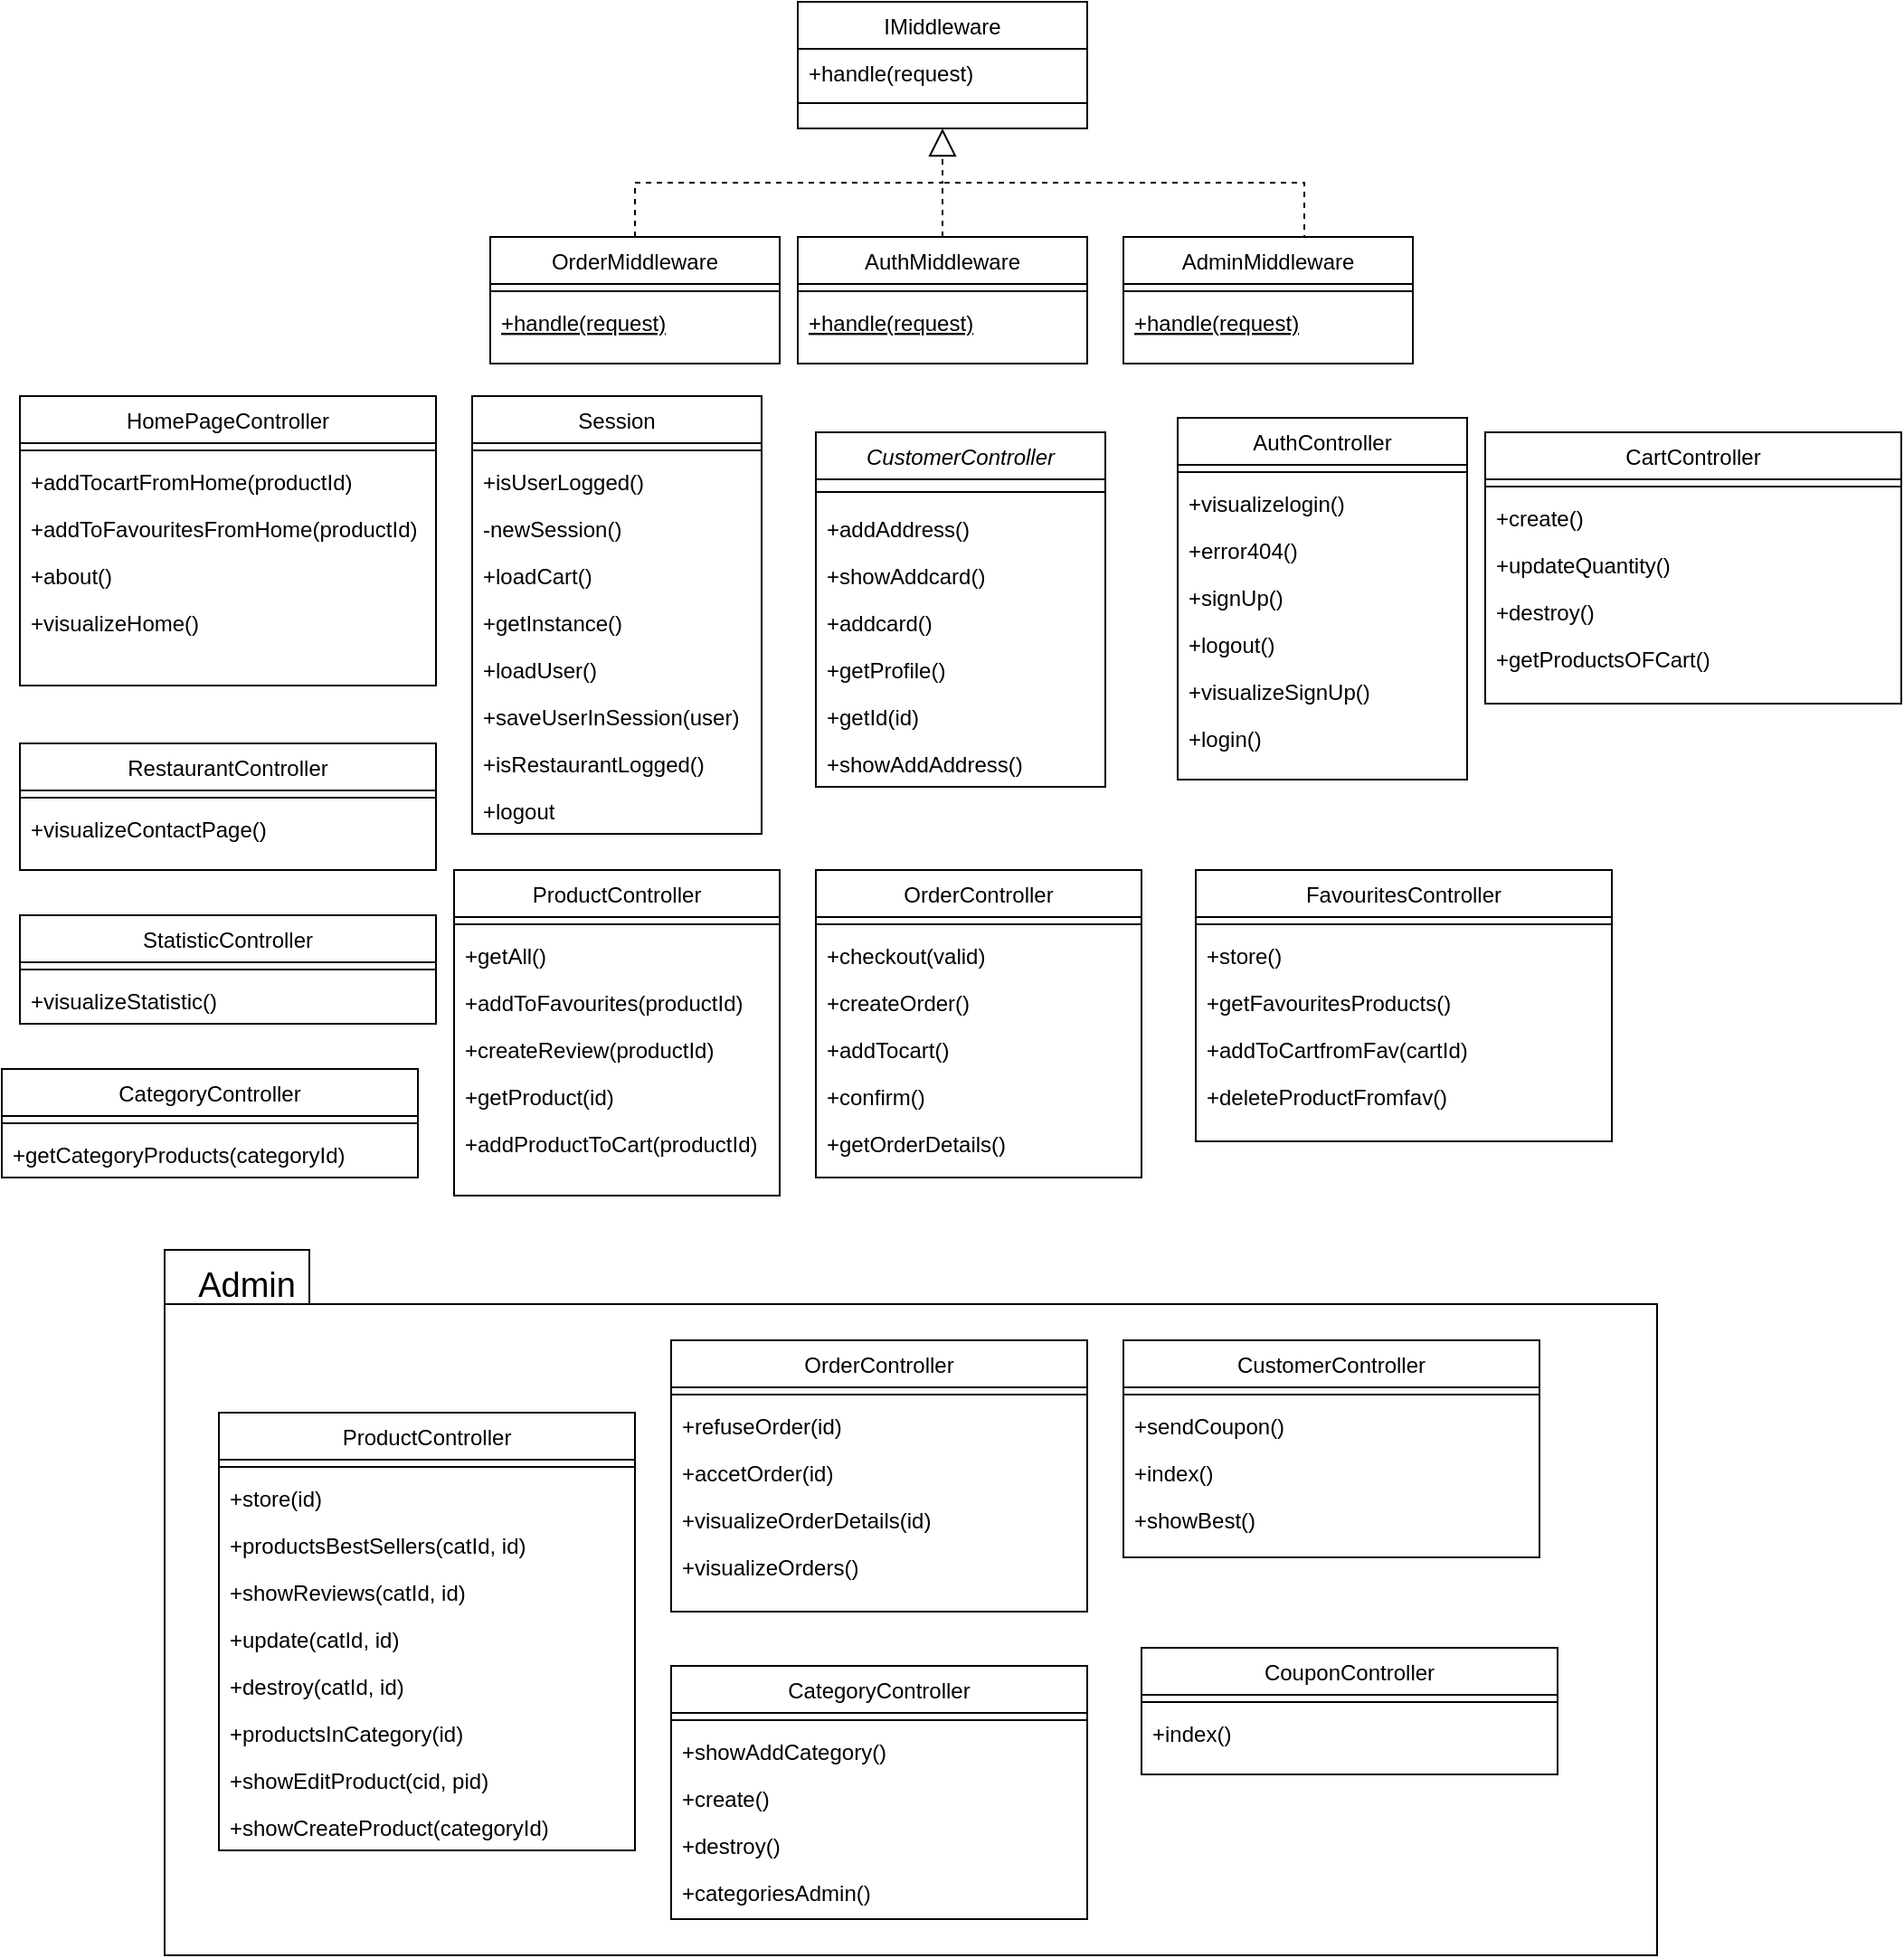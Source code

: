 <mxfile version="15.7.0" type="device"><diagram id="C5RBs43oDa-KdzZeNtuy" name="Page-1"><mxGraphModel dx="2249" dy="752" grid="1" gridSize="10" guides="1" tooltips="1" connect="1" arrows="1" fold="1" page="1" pageScale="1" pageWidth="827" pageHeight="1169" math="0" shadow="0"><root><mxCell id="WIyWlLk6GJQsqaUBKTNV-0"/><mxCell id="WIyWlLk6GJQsqaUBKTNV-1" parent="WIyWlLk6GJQsqaUBKTNV-0"/><mxCell id="A33YnVlYVIUv1OHxUCVL-120" value="" style="shape=folder;fontStyle=1;tabWidth=80;tabHeight=30;tabPosition=left;html=1;boundedLbl=1;" vertex="1" parent="WIyWlLk6GJQsqaUBKTNV-1"><mxGeometry x="-80" y="770" width="825" height="390" as="geometry"/></mxCell><mxCell id="zkfFHV4jXpPFQw0GAbJ--0" value="CustomerController" style="swimlane;fontStyle=2;align=center;verticalAlign=top;childLayout=stackLayout;horizontal=1;startSize=26;horizontalStack=0;resizeParent=1;resizeLast=0;collapsible=1;marginBottom=0;rounded=0;shadow=0;strokeWidth=1;" parent="WIyWlLk6GJQsqaUBKTNV-1" vertex="1"><mxGeometry x="280" y="318" width="160" height="196" as="geometry"><mxRectangle x="230" y="140" width="160" height="26" as="alternateBounds"/></mxGeometry></mxCell><mxCell id="zkfFHV4jXpPFQw0GAbJ--4" value="" style="line;html=1;strokeWidth=1;align=left;verticalAlign=middle;spacingTop=-1;spacingLeft=3;spacingRight=3;rotatable=0;labelPosition=right;points=[];portConstraint=eastwest;" parent="zkfFHV4jXpPFQw0GAbJ--0" vertex="1"><mxGeometry y="26" width="160" height="14" as="geometry"/></mxCell><mxCell id="A33YnVlYVIUv1OHxUCVL-13" value="+addAddress()" style="text;align=left;verticalAlign=top;spacingLeft=4;spacingRight=4;overflow=hidden;rotatable=0;points=[[0,0.5],[1,0.5]];portConstraint=eastwest;" vertex="1" parent="zkfFHV4jXpPFQw0GAbJ--0"><mxGeometry y="40" width="160" height="26" as="geometry"/></mxCell><mxCell id="A33YnVlYVIUv1OHxUCVL-14" value="+showAddcard()" style="text;align=left;verticalAlign=top;spacingLeft=4;spacingRight=4;overflow=hidden;rotatable=0;points=[[0,0.5],[1,0.5]];portConstraint=eastwest;" vertex="1" parent="zkfFHV4jXpPFQw0GAbJ--0"><mxGeometry y="66" width="160" height="26" as="geometry"/></mxCell><mxCell id="A33YnVlYVIUv1OHxUCVL-15" value="+addcard()" style="text;align=left;verticalAlign=top;spacingLeft=4;spacingRight=4;overflow=hidden;rotatable=0;points=[[0,0.5],[1,0.5]];portConstraint=eastwest;" vertex="1" parent="zkfFHV4jXpPFQw0GAbJ--0"><mxGeometry y="92" width="160" height="26" as="geometry"/></mxCell><mxCell id="A33YnVlYVIUv1OHxUCVL-16" value="+getProfile()" style="text;align=left;verticalAlign=top;spacingLeft=4;spacingRight=4;overflow=hidden;rotatable=0;points=[[0,0.5],[1,0.5]];portConstraint=eastwest;" vertex="1" parent="zkfFHV4jXpPFQw0GAbJ--0"><mxGeometry y="118" width="160" height="26" as="geometry"/></mxCell><mxCell id="A33YnVlYVIUv1OHxUCVL-18" value="+getId(id)" style="text;align=left;verticalAlign=top;spacingLeft=4;spacingRight=4;overflow=hidden;rotatable=0;points=[[0,0.5],[1,0.5]];portConstraint=eastwest;" vertex="1" parent="zkfFHV4jXpPFQw0GAbJ--0"><mxGeometry y="144" width="160" height="26" as="geometry"/></mxCell><mxCell id="zkfFHV4jXpPFQw0GAbJ--5" value="+showAddAddress()" style="text;align=left;verticalAlign=top;spacingLeft=4;spacingRight=4;overflow=hidden;rotatable=0;points=[[0,0.5],[1,0.5]];portConstraint=eastwest;" parent="zkfFHV4jXpPFQw0GAbJ--0" vertex="1"><mxGeometry y="170" width="160" height="26" as="geometry"/></mxCell><mxCell id="A33YnVlYVIUv1OHxUCVL-117" style="edgeStyle=orthogonalEdgeStyle;rounded=0;orthogonalLoop=1;jettySize=auto;html=1;exitX=0.5;exitY=0;exitDx=0;exitDy=0;entryX=0.5;entryY=1;entryDx=0;entryDy=0;endArrow=block;endFill=0;endSize=13;dashed=1;" edge="1" parent="WIyWlLk6GJQsqaUBKTNV-1" source="zkfFHV4jXpPFQw0GAbJ--6" target="zkfFHV4jXpPFQw0GAbJ--13"><mxGeometry relative="1" as="geometry"><Array as="points"><mxPoint x="180" y="180"/><mxPoint x="350" y="180"/></Array></mxGeometry></mxCell><mxCell id="zkfFHV4jXpPFQw0GAbJ--6" value="OrderMiddleware" style="swimlane;fontStyle=0;align=center;verticalAlign=top;childLayout=stackLayout;horizontal=1;startSize=26;horizontalStack=0;resizeParent=1;resizeLast=0;collapsible=1;marginBottom=0;rounded=0;shadow=0;strokeWidth=1;" parent="WIyWlLk6GJQsqaUBKTNV-1" vertex="1"><mxGeometry x="100" y="210" width="160" height="70" as="geometry"><mxRectangle x="130" y="380" width="160" height="26" as="alternateBounds"/></mxGeometry></mxCell><mxCell id="zkfFHV4jXpPFQw0GAbJ--9" value="" style="line;html=1;strokeWidth=1;align=left;verticalAlign=middle;spacingTop=-1;spacingLeft=3;spacingRight=3;rotatable=0;labelPosition=right;points=[];portConstraint=eastwest;" parent="zkfFHV4jXpPFQw0GAbJ--6" vertex="1"><mxGeometry y="26" width="160" height="8" as="geometry"/></mxCell><mxCell id="zkfFHV4jXpPFQw0GAbJ--10" value="+handle(request)" style="text;align=left;verticalAlign=top;spacingLeft=4;spacingRight=4;overflow=hidden;rotatable=0;points=[[0,0.5],[1,0.5]];portConstraint=eastwest;fontStyle=4" parent="zkfFHV4jXpPFQw0GAbJ--6" vertex="1"><mxGeometry y="34" width="160" height="26" as="geometry"/></mxCell><mxCell id="zkfFHV4jXpPFQw0GAbJ--13" value="IMiddleware" style="swimlane;fontStyle=0;align=center;verticalAlign=top;childLayout=stackLayout;horizontal=1;startSize=26;horizontalStack=0;resizeParent=1;resizeLast=0;collapsible=1;marginBottom=0;rounded=0;shadow=0;strokeWidth=1;" parent="WIyWlLk6GJQsqaUBKTNV-1" vertex="1"><mxGeometry x="270" y="80" width="160" height="70" as="geometry"><mxRectangle x="340" y="380" width="170" height="26" as="alternateBounds"/></mxGeometry></mxCell><mxCell id="zkfFHV4jXpPFQw0GAbJ--14" value="+handle(request)" style="text;align=left;verticalAlign=top;spacingLeft=4;spacingRight=4;overflow=hidden;rotatable=0;points=[[0,0.5],[1,0.5]];portConstraint=eastwest;" parent="zkfFHV4jXpPFQw0GAbJ--13" vertex="1"><mxGeometry y="26" width="160" height="26" as="geometry"/></mxCell><mxCell id="zkfFHV4jXpPFQw0GAbJ--15" value="" style="line;html=1;strokeWidth=1;align=left;verticalAlign=middle;spacingTop=-1;spacingLeft=3;spacingRight=3;rotatable=0;labelPosition=right;points=[];portConstraint=eastwest;" parent="zkfFHV4jXpPFQw0GAbJ--13" vertex="1"><mxGeometry y="52" width="160" height="8" as="geometry"/></mxCell><mxCell id="zkfFHV4jXpPFQw0GAbJ--17" value="Session" style="swimlane;fontStyle=0;align=center;verticalAlign=top;childLayout=stackLayout;horizontal=1;startSize=26;horizontalStack=0;resizeParent=1;resizeLast=0;collapsible=1;marginBottom=0;rounded=0;shadow=0;strokeWidth=1;" parent="WIyWlLk6GJQsqaUBKTNV-1" vertex="1"><mxGeometry x="90" y="298" width="160" height="242" as="geometry"><mxRectangle x="550" y="140" width="160" height="26" as="alternateBounds"/></mxGeometry></mxCell><mxCell id="zkfFHV4jXpPFQw0GAbJ--23" value="" style="line;html=1;strokeWidth=1;align=left;verticalAlign=middle;spacingTop=-1;spacingLeft=3;spacingRight=3;rotatable=0;labelPosition=right;points=[];portConstraint=eastwest;" parent="zkfFHV4jXpPFQw0GAbJ--17" vertex="1"><mxGeometry y="26" width="160" height="8" as="geometry"/></mxCell><mxCell id="zkfFHV4jXpPFQw0GAbJ--24" value="+isUserLogged()" style="text;align=left;verticalAlign=top;spacingLeft=4;spacingRight=4;overflow=hidden;rotatable=0;points=[[0,0.5],[1,0.5]];portConstraint=eastwest;" parent="zkfFHV4jXpPFQw0GAbJ--17" vertex="1"><mxGeometry y="34" width="160" height="26" as="geometry"/></mxCell><mxCell id="zkfFHV4jXpPFQw0GAbJ--25" value="-newSession()" style="text;align=left;verticalAlign=top;spacingLeft=4;spacingRight=4;overflow=hidden;rotatable=0;points=[[0,0.5],[1,0.5]];portConstraint=eastwest;" parent="zkfFHV4jXpPFQw0GAbJ--17" vertex="1"><mxGeometry y="60" width="160" height="26" as="geometry"/></mxCell><mxCell id="A33YnVlYVIUv1OHxUCVL-6" value="+loadCart()" style="text;align=left;verticalAlign=top;spacingLeft=4;spacingRight=4;overflow=hidden;rotatable=0;points=[[0,0.5],[1,0.5]];portConstraint=eastwest;" vertex="1" parent="zkfFHV4jXpPFQw0GAbJ--17"><mxGeometry y="86" width="160" height="26" as="geometry"/></mxCell><mxCell id="A33YnVlYVIUv1OHxUCVL-7" value="+getInstance()" style="text;align=left;verticalAlign=top;spacingLeft=4;spacingRight=4;overflow=hidden;rotatable=0;points=[[0,0.5],[1,0.5]];portConstraint=eastwest;" vertex="1" parent="zkfFHV4jXpPFQw0GAbJ--17"><mxGeometry y="112" width="160" height="26" as="geometry"/></mxCell><mxCell id="A33YnVlYVIUv1OHxUCVL-8" value="+loadUser()" style="text;align=left;verticalAlign=top;spacingLeft=4;spacingRight=4;overflow=hidden;rotatable=0;points=[[0,0.5],[1,0.5]];portConstraint=eastwest;" vertex="1" parent="zkfFHV4jXpPFQw0GAbJ--17"><mxGeometry y="138" width="160" height="26" as="geometry"/></mxCell><mxCell id="A33YnVlYVIUv1OHxUCVL-9" value="+saveUserInSession(user)" style="text;align=left;verticalAlign=top;spacingLeft=4;spacingRight=4;overflow=hidden;rotatable=0;points=[[0,0.5],[1,0.5]];portConstraint=eastwest;" vertex="1" parent="zkfFHV4jXpPFQw0GAbJ--17"><mxGeometry y="164" width="160" height="26" as="geometry"/></mxCell><mxCell id="A33YnVlYVIUv1OHxUCVL-10" value="+isRestaurantLogged()" style="text;align=left;verticalAlign=top;spacingLeft=4;spacingRight=4;overflow=hidden;rotatable=0;points=[[0,0.5],[1,0.5]];portConstraint=eastwest;" vertex="1" parent="zkfFHV4jXpPFQw0GAbJ--17"><mxGeometry y="190" width="160" height="26" as="geometry"/></mxCell><mxCell id="A33YnVlYVIUv1OHxUCVL-11" value="+logout" style="text;align=left;verticalAlign=top;spacingLeft=4;spacingRight=4;overflow=hidden;rotatable=0;points=[[0,0.5],[1,0.5]];portConstraint=eastwest;" vertex="1" parent="zkfFHV4jXpPFQw0GAbJ--17"><mxGeometry y="216" width="160" height="26" as="geometry"/></mxCell><mxCell id="A33YnVlYVIUv1OHxUCVL-118" style="edgeStyle=orthogonalEdgeStyle;rounded=0;orthogonalLoop=1;jettySize=auto;html=1;exitX=0.5;exitY=0;exitDx=0;exitDy=0;endArrow=none;endFill=0;dashed=1;" edge="1" parent="WIyWlLk6GJQsqaUBKTNV-1" source="A33YnVlYVIUv1OHxUCVL-0"><mxGeometry relative="1" as="geometry"><mxPoint x="350" y="180" as="targetPoint"/></mxGeometry></mxCell><mxCell id="A33YnVlYVIUv1OHxUCVL-0" value="AuthMiddleware" style="swimlane;fontStyle=0;align=center;verticalAlign=top;childLayout=stackLayout;horizontal=1;startSize=26;horizontalStack=0;resizeParent=1;resizeLast=0;collapsible=1;marginBottom=0;rounded=0;shadow=0;strokeWidth=1;" vertex="1" parent="WIyWlLk6GJQsqaUBKTNV-1"><mxGeometry x="270" y="210" width="160" height="70" as="geometry"><mxRectangle x="130" y="380" width="160" height="26" as="alternateBounds"/></mxGeometry></mxCell><mxCell id="A33YnVlYVIUv1OHxUCVL-1" value="" style="line;html=1;strokeWidth=1;align=left;verticalAlign=middle;spacingTop=-1;spacingLeft=3;spacingRight=3;rotatable=0;labelPosition=right;points=[];portConstraint=eastwest;" vertex="1" parent="A33YnVlYVIUv1OHxUCVL-0"><mxGeometry y="26" width="160" height="8" as="geometry"/></mxCell><mxCell id="A33YnVlYVIUv1OHxUCVL-2" value="+handle(request)" style="text;align=left;verticalAlign=top;spacingLeft=4;spacingRight=4;overflow=hidden;rotatable=0;points=[[0,0.5],[1,0.5]];portConstraint=eastwest;fontStyle=4" vertex="1" parent="A33YnVlYVIUv1OHxUCVL-0"><mxGeometry y="34" width="160" height="26" as="geometry"/></mxCell><mxCell id="A33YnVlYVIUv1OHxUCVL-119" style="edgeStyle=orthogonalEdgeStyle;rounded=0;orthogonalLoop=1;jettySize=auto;html=1;exitX=0.5;exitY=0;exitDx=0;exitDy=0;endArrow=none;endFill=0;dashed=1;" edge="1" parent="WIyWlLk6GJQsqaUBKTNV-1" source="A33YnVlYVIUv1OHxUCVL-3"><mxGeometry relative="1" as="geometry"><mxPoint x="350" y="180" as="targetPoint"/><Array as="points"><mxPoint x="550" y="210"/><mxPoint x="550" y="180"/></Array></mxGeometry></mxCell><mxCell id="A33YnVlYVIUv1OHxUCVL-3" value="AdminMiddleware" style="swimlane;fontStyle=0;align=center;verticalAlign=top;childLayout=stackLayout;horizontal=1;startSize=26;horizontalStack=0;resizeParent=1;resizeLast=0;collapsible=1;marginBottom=0;rounded=0;shadow=0;strokeWidth=1;" vertex="1" parent="WIyWlLk6GJQsqaUBKTNV-1"><mxGeometry x="450" y="210" width="160" height="70" as="geometry"><mxRectangle x="130" y="380" width="160" height="26" as="alternateBounds"/></mxGeometry></mxCell><mxCell id="A33YnVlYVIUv1OHxUCVL-4" value="" style="line;html=1;strokeWidth=1;align=left;verticalAlign=middle;spacingTop=-1;spacingLeft=3;spacingRight=3;rotatable=0;labelPosition=right;points=[];portConstraint=eastwest;" vertex="1" parent="A33YnVlYVIUv1OHxUCVL-3"><mxGeometry y="26" width="160" height="8" as="geometry"/></mxCell><mxCell id="A33YnVlYVIUv1OHxUCVL-5" value="+handle(request)" style="text;align=left;verticalAlign=top;spacingLeft=4;spacingRight=4;overflow=hidden;rotatable=0;points=[[0,0.5],[1,0.5]];portConstraint=eastwest;fontStyle=4" vertex="1" parent="A33YnVlYVIUv1OHxUCVL-3"><mxGeometry y="34" width="160" height="26" as="geometry"/></mxCell><mxCell id="A33YnVlYVIUv1OHxUCVL-20" value="AuthController" style="swimlane;fontStyle=0;align=center;verticalAlign=top;childLayout=stackLayout;horizontal=1;startSize=26;horizontalStack=0;resizeParent=1;resizeLast=0;collapsible=1;marginBottom=0;rounded=0;shadow=0;strokeWidth=1;" vertex="1" parent="WIyWlLk6GJQsqaUBKTNV-1"><mxGeometry x="480" y="310" width="160" height="200" as="geometry"><mxRectangle x="550" y="140" width="160" height="26" as="alternateBounds"/></mxGeometry></mxCell><mxCell id="A33YnVlYVIUv1OHxUCVL-21" value="" style="line;html=1;strokeWidth=1;align=left;verticalAlign=middle;spacingTop=-1;spacingLeft=3;spacingRight=3;rotatable=0;labelPosition=right;points=[];portConstraint=eastwest;" vertex="1" parent="A33YnVlYVIUv1OHxUCVL-20"><mxGeometry y="26" width="160" height="8" as="geometry"/></mxCell><mxCell id="A33YnVlYVIUv1OHxUCVL-22" value="+visualizelogin()" style="text;align=left;verticalAlign=top;spacingLeft=4;spacingRight=4;overflow=hidden;rotatable=0;points=[[0,0.5],[1,0.5]];portConstraint=eastwest;" vertex="1" parent="A33YnVlYVIUv1OHxUCVL-20"><mxGeometry y="34" width="160" height="26" as="geometry"/></mxCell><mxCell id="A33YnVlYVIUv1OHxUCVL-23" value="+error404()" style="text;align=left;verticalAlign=top;spacingLeft=4;spacingRight=4;overflow=hidden;rotatable=0;points=[[0,0.5],[1,0.5]];portConstraint=eastwest;" vertex="1" parent="A33YnVlYVIUv1OHxUCVL-20"><mxGeometry y="60" width="160" height="26" as="geometry"/></mxCell><mxCell id="A33YnVlYVIUv1OHxUCVL-24" value="+signUp()" style="text;align=left;verticalAlign=top;spacingLeft=4;spacingRight=4;overflow=hidden;rotatable=0;points=[[0,0.5],[1,0.5]];portConstraint=eastwest;" vertex="1" parent="A33YnVlYVIUv1OHxUCVL-20"><mxGeometry y="86" width="160" height="26" as="geometry"/></mxCell><mxCell id="A33YnVlYVIUv1OHxUCVL-25" value="+logout()" style="text;align=left;verticalAlign=top;spacingLeft=4;spacingRight=4;overflow=hidden;rotatable=0;points=[[0,0.5],[1,0.5]];portConstraint=eastwest;" vertex="1" parent="A33YnVlYVIUv1OHxUCVL-20"><mxGeometry y="112" width="160" height="26" as="geometry"/></mxCell><mxCell id="A33YnVlYVIUv1OHxUCVL-26" value="+visualizeSignUp()" style="text;align=left;verticalAlign=top;spacingLeft=4;spacingRight=4;overflow=hidden;rotatable=0;points=[[0,0.5],[1,0.5]];portConstraint=eastwest;" vertex="1" parent="A33YnVlYVIUv1OHxUCVL-20"><mxGeometry y="138" width="160" height="26" as="geometry"/></mxCell><mxCell id="A33YnVlYVIUv1OHxUCVL-27" value="+login()" style="text;align=left;verticalAlign=top;spacingLeft=4;spacingRight=4;overflow=hidden;rotatable=0;points=[[0,0.5],[1,0.5]];portConstraint=eastwest;" vertex="1" parent="A33YnVlYVIUv1OHxUCVL-20"><mxGeometry y="164" width="160" height="26" as="geometry"/></mxCell><mxCell id="A33YnVlYVIUv1OHxUCVL-30" value="ProductController" style="swimlane;fontStyle=0;align=center;verticalAlign=top;childLayout=stackLayout;horizontal=1;startSize=26;horizontalStack=0;resizeParent=1;resizeLast=0;collapsible=1;marginBottom=0;rounded=0;shadow=0;strokeWidth=1;" vertex="1" parent="WIyWlLk6GJQsqaUBKTNV-1"><mxGeometry x="80" y="560" width="180" height="180" as="geometry"><mxRectangle x="550" y="140" width="160" height="26" as="alternateBounds"/></mxGeometry></mxCell><mxCell id="A33YnVlYVIUv1OHxUCVL-31" value="" style="line;html=1;strokeWidth=1;align=left;verticalAlign=middle;spacingTop=-1;spacingLeft=3;spacingRight=3;rotatable=0;labelPosition=right;points=[];portConstraint=eastwest;" vertex="1" parent="A33YnVlYVIUv1OHxUCVL-30"><mxGeometry y="26" width="180" height="8" as="geometry"/></mxCell><mxCell id="A33YnVlYVIUv1OHxUCVL-32" value="+getAll()" style="text;align=left;verticalAlign=top;spacingLeft=4;spacingRight=4;overflow=hidden;rotatable=0;points=[[0,0.5],[1,0.5]];portConstraint=eastwest;" vertex="1" parent="A33YnVlYVIUv1OHxUCVL-30"><mxGeometry y="34" width="180" height="26" as="geometry"/></mxCell><mxCell id="A33YnVlYVIUv1OHxUCVL-33" value="+addToFavourites(productId)" style="text;align=left;verticalAlign=top;spacingLeft=4;spacingRight=4;overflow=hidden;rotatable=0;points=[[0,0.5],[1,0.5]];portConstraint=eastwest;" vertex="1" parent="A33YnVlYVIUv1OHxUCVL-30"><mxGeometry y="60" width="180" height="26" as="geometry"/></mxCell><mxCell id="A33YnVlYVIUv1OHxUCVL-34" value="+createReview(productId)" style="text;align=left;verticalAlign=top;spacingLeft=4;spacingRight=4;overflow=hidden;rotatable=0;points=[[0,0.5],[1,0.5]];portConstraint=eastwest;" vertex="1" parent="A33YnVlYVIUv1OHxUCVL-30"><mxGeometry y="86" width="180" height="26" as="geometry"/></mxCell><mxCell id="A33YnVlYVIUv1OHxUCVL-35" value="+getProduct(id)" style="text;align=left;verticalAlign=top;spacingLeft=4;spacingRight=4;overflow=hidden;rotatable=0;points=[[0,0.5],[1,0.5]];portConstraint=eastwest;" vertex="1" parent="A33YnVlYVIUv1OHxUCVL-30"><mxGeometry y="112" width="180" height="26" as="geometry"/></mxCell><mxCell id="A33YnVlYVIUv1OHxUCVL-36" value="+addProductToCart(productId)" style="text;align=left;verticalAlign=top;spacingLeft=4;spacingRight=4;overflow=hidden;rotatable=0;points=[[0,0.5],[1,0.5]];portConstraint=eastwest;" vertex="1" parent="A33YnVlYVIUv1OHxUCVL-30"><mxGeometry y="138" width="180" height="26" as="geometry"/></mxCell><mxCell id="A33YnVlYVIUv1OHxUCVL-38" value="FavouritesController" style="swimlane;fontStyle=0;align=center;verticalAlign=top;childLayout=stackLayout;horizontal=1;startSize=26;horizontalStack=0;resizeParent=1;resizeLast=0;collapsible=1;marginBottom=0;rounded=0;shadow=0;strokeWidth=1;" vertex="1" parent="WIyWlLk6GJQsqaUBKTNV-1"><mxGeometry x="490" y="560" width="230" height="150" as="geometry"><mxRectangle x="550" y="140" width="160" height="26" as="alternateBounds"/></mxGeometry></mxCell><mxCell id="A33YnVlYVIUv1OHxUCVL-39" value="" style="line;html=1;strokeWidth=1;align=left;verticalAlign=middle;spacingTop=-1;spacingLeft=3;spacingRight=3;rotatable=0;labelPosition=right;points=[];portConstraint=eastwest;" vertex="1" parent="A33YnVlYVIUv1OHxUCVL-38"><mxGeometry y="26" width="230" height="8" as="geometry"/></mxCell><mxCell id="A33YnVlYVIUv1OHxUCVL-40" value="+store()" style="text;align=left;verticalAlign=top;spacingLeft=4;spacingRight=4;overflow=hidden;rotatable=0;points=[[0,0.5],[1,0.5]];portConstraint=eastwest;" vertex="1" parent="A33YnVlYVIUv1OHxUCVL-38"><mxGeometry y="34" width="230" height="26" as="geometry"/></mxCell><mxCell id="A33YnVlYVIUv1OHxUCVL-41" value="+getFavouritesProducts()" style="text;align=left;verticalAlign=top;spacingLeft=4;spacingRight=4;overflow=hidden;rotatable=0;points=[[0,0.5],[1,0.5]];portConstraint=eastwest;" vertex="1" parent="A33YnVlYVIUv1OHxUCVL-38"><mxGeometry y="60" width="230" height="26" as="geometry"/></mxCell><mxCell id="A33YnVlYVIUv1OHxUCVL-42" value="+addToCartfromFav(cartId)" style="text;align=left;verticalAlign=top;spacingLeft=4;spacingRight=4;overflow=hidden;rotatable=0;points=[[0,0.5],[1,0.5]];portConstraint=eastwest;" vertex="1" parent="A33YnVlYVIUv1OHxUCVL-38"><mxGeometry y="86" width="230" height="26" as="geometry"/></mxCell><mxCell id="A33YnVlYVIUv1OHxUCVL-43" value="+deleteProductFromfav()" style="text;align=left;verticalAlign=top;spacingLeft=4;spacingRight=4;overflow=hidden;rotatable=0;points=[[0,0.5],[1,0.5]];portConstraint=eastwest;" vertex="1" parent="A33YnVlYVIUv1OHxUCVL-38"><mxGeometry y="112" width="230" height="26" as="geometry"/></mxCell><mxCell id="A33YnVlYVIUv1OHxUCVL-45" value="OrderController" style="swimlane;fontStyle=0;align=center;verticalAlign=top;childLayout=stackLayout;horizontal=1;startSize=26;horizontalStack=0;resizeParent=1;resizeLast=0;collapsible=1;marginBottom=0;rounded=0;shadow=0;strokeWidth=1;" vertex="1" parent="WIyWlLk6GJQsqaUBKTNV-1"><mxGeometry x="280" y="560" width="180" height="170" as="geometry"><mxRectangle x="550" y="140" width="160" height="26" as="alternateBounds"/></mxGeometry></mxCell><mxCell id="A33YnVlYVIUv1OHxUCVL-46" value="" style="line;html=1;strokeWidth=1;align=left;verticalAlign=middle;spacingTop=-1;spacingLeft=3;spacingRight=3;rotatable=0;labelPosition=right;points=[];portConstraint=eastwest;" vertex="1" parent="A33YnVlYVIUv1OHxUCVL-45"><mxGeometry y="26" width="180" height="8" as="geometry"/></mxCell><mxCell id="A33YnVlYVIUv1OHxUCVL-47" value="+checkout(valid)" style="text;align=left;verticalAlign=top;spacingLeft=4;spacingRight=4;overflow=hidden;rotatable=0;points=[[0,0.5],[1,0.5]];portConstraint=eastwest;" vertex="1" parent="A33YnVlYVIUv1OHxUCVL-45"><mxGeometry y="34" width="180" height="26" as="geometry"/></mxCell><mxCell id="A33YnVlYVIUv1OHxUCVL-48" value="+createOrder()" style="text;align=left;verticalAlign=top;spacingLeft=4;spacingRight=4;overflow=hidden;rotatable=0;points=[[0,0.5],[1,0.5]];portConstraint=eastwest;" vertex="1" parent="A33YnVlYVIUv1OHxUCVL-45"><mxGeometry y="60" width="180" height="26" as="geometry"/></mxCell><mxCell id="A33YnVlYVIUv1OHxUCVL-49" value="+addTocart()" style="text;align=left;verticalAlign=top;spacingLeft=4;spacingRight=4;overflow=hidden;rotatable=0;points=[[0,0.5],[1,0.5]];portConstraint=eastwest;" vertex="1" parent="A33YnVlYVIUv1OHxUCVL-45"><mxGeometry y="86" width="180" height="26" as="geometry"/></mxCell><mxCell id="A33YnVlYVIUv1OHxUCVL-50" value="+confirm()" style="text;align=left;verticalAlign=top;spacingLeft=4;spacingRight=4;overflow=hidden;rotatable=0;points=[[0,0.5],[1,0.5]];portConstraint=eastwest;" vertex="1" parent="A33YnVlYVIUv1OHxUCVL-45"><mxGeometry y="112" width="180" height="26" as="geometry"/></mxCell><mxCell id="A33YnVlYVIUv1OHxUCVL-51" value="+getOrderDetails()" style="text;align=left;verticalAlign=top;spacingLeft=4;spacingRight=4;overflow=hidden;rotatable=0;points=[[0,0.5],[1,0.5]];portConstraint=eastwest;" vertex="1" parent="A33YnVlYVIUv1OHxUCVL-45"><mxGeometry y="138" width="180" height="26" as="geometry"/></mxCell><mxCell id="A33YnVlYVIUv1OHxUCVL-52" value="HomePageController" style="swimlane;fontStyle=0;align=center;verticalAlign=top;childLayout=stackLayout;horizontal=1;startSize=26;horizontalStack=0;resizeParent=1;resizeLast=0;collapsible=1;marginBottom=0;rounded=0;shadow=0;strokeWidth=1;" vertex="1" parent="WIyWlLk6GJQsqaUBKTNV-1"><mxGeometry x="-160" y="298" width="230" height="160" as="geometry"><mxRectangle x="550" y="140" width="160" height="26" as="alternateBounds"/></mxGeometry></mxCell><mxCell id="A33YnVlYVIUv1OHxUCVL-53" value="" style="line;html=1;strokeWidth=1;align=left;verticalAlign=middle;spacingTop=-1;spacingLeft=3;spacingRight=3;rotatable=0;labelPosition=right;points=[];portConstraint=eastwest;" vertex="1" parent="A33YnVlYVIUv1OHxUCVL-52"><mxGeometry y="26" width="230" height="8" as="geometry"/></mxCell><mxCell id="A33YnVlYVIUv1OHxUCVL-54" value="+addTocartFromHome(productId)" style="text;align=left;verticalAlign=top;spacingLeft=4;spacingRight=4;overflow=hidden;rotatable=0;points=[[0,0.5],[1,0.5]];portConstraint=eastwest;" vertex="1" parent="A33YnVlYVIUv1OHxUCVL-52"><mxGeometry y="34" width="230" height="26" as="geometry"/></mxCell><mxCell id="A33YnVlYVIUv1OHxUCVL-55" value="+addToFavouritesFromHome(productId)" style="text;align=left;verticalAlign=top;spacingLeft=4;spacingRight=4;overflow=hidden;rotatable=0;points=[[0,0.5],[1,0.5]];portConstraint=eastwest;" vertex="1" parent="A33YnVlYVIUv1OHxUCVL-52"><mxGeometry y="60" width="230" height="26" as="geometry"/></mxCell><mxCell id="A33YnVlYVIUv1OHxUCVL-56" value="+about()" style="text;align=left;verticalAlign=top;spacingLeft=4;spacingRight=4;overflow=hidden;rotatable=0;points=[[0,0.5],[1,0.5]];portConstraint=eastwest;" vertex="1" parent="A33YnVlYVIUv1OHxUCVL-52"><mxGeometry y="86" width="230" height="26" as="geometry"/></mxCell><mxCell id="A33YnVlYVIUv1OHxUCVL-57" value="+visualizeHome()" style="text;align=left;verticalAlign=top;spacingLeft=4;spacingRight=4;overflow=hidden;rotatable=0;points=[[0,0.5],[1,0.5]];portConstraint=eastwest;" vertex="1" parent="A33YnVlYVIUv1OHxUCVL-52"><mxGeometry y="112" width="230" height="26" as="geometry"/></mxCell><mxCell id="A33YnVlYVIUv1OHxUCVL-58" value="CartController" style="swimlane;fontStyle=0;align=center;verticalAlign=top;childLayout=stackLayout;horizontal=1;startSize=26;horizontalStack=0;resizeParent=1;resizeLast=0;collapsible=1;marginBottom=0;rounded=0;shadow=0;strokeWidth=1;" vertex="1" parent="WIyWlLk6GJQsqaUBKTNV-1"><mxGeometry x="650" y="318" width="230" height="150" as="geometry"><mxRectangle x="550" y="140" width="160" height="26" as="alternateBounds"/></mxGeometry></mxCell><mxCell id="A33YnVlYVIUv1OHxUCVL-59" value="" style="line;html=1;strokeWidth=1;align=left;verticalAlign=middle;spacingTop=-1;spacingLeft=3;spacingRight=3;rotatable=0;labelPosition=right;points=[];portConstraint=eastwest;" vertex="1" parent="A33YnVlYVIUv1OHxUCVL-58"><mxGeometry y="26" width="230" height="8" as="geometry"/></mxCell><mxCell id="A33YnVlYVIUv1OHxUCVL-60" value="+create()" style="text;align=left;verticalAlign=top;spacingLeft=4;spacingRight=4;overflow=hidden;rotatable=0;points=[[0,0.5],[1,0.5]];portConstraint=eastwest;" vertex="1" parent="A33YnVlYVIUv1OHxUCVL-58"><mxGeometry y="34" width="230" height="26" as="geometry"/></mxCell><mxCell id="A33YnVlYVIUv1OHxUCVL-61" value="+updateQuantity()" style="text;align=left;verticalAlign=top;spacingLeft=4;spacingRight=4;overflow=hidden;rotatable=0;points=[[0,0.5],[1,0.5]];portConstraint=eastwest;" vertex="1" parent="A33YnVlYVIUv1OHxUCVL-58"><mxGeometry y="60" width="230" height="26" as="geometry"/></mxCell><mxCell id="A33YnVlYVIUv1OHxUCVL-62" value="+destroy()" style="text;align=left;verticalAlign=top;spacingLeft=4;spacingRight=4;overflow=hidden;rotatable=0;points=[[0,0.5],[1,0.5]];portConstraint=eastwest;" vertex="1" parent="A33YnVlYVIUv1OHxUCVL-58"><mxGeometry y="86" width="230" height="26" as="geometry"/></mxCell><mxCell id="A33YnVlYVIUv1OHxUCVL-63" value="+getProductsOFCart()" style="text;align=left;verticalAlign=top;spacingLeft=4;spacingRight=4;overflow=hidden;rotatable=0;points=[[0,0.5],[1,0.5]];portConstraint=eastwest;" vertex="1" parent="A33YnVlYVIUv1OHxUCVL-58"><mxGeometry y="112" width="230" height="26" as="geometry"/></mxCell><mxCell id="A33YnVlYVIUv1OHxUCVL-64" value="CategoryController" style="swimlane;fontStyle=0;align=center;verticalAlign=top;childLayout=stackLayout;horizontal=1;startSize=26;horizontalStack=0;resizeParent=1;resizeLast=0;collapsible=1;marginBottom=0;rounded=0;shadow=0;strokeWidth=1;" vertex="1" parent="WIyWlLk6GJQsqaUBKTNV-1"><mxGeometry x="-170" y="670" width="230" height="60" as="geometry"><mxRectangle x="550" y="140" width="160" height="26" as="alternateBounds"/></mxGeometry></mxCell><mxCell id="A33YnVlYVIUv1OHxUCVL-65" value="" style="line;html=1;strokeWidth=1;align=left;verticalAlign=middle;spacingTop=-1;spacingLeft=3;spacingRight=3;rotatable=0;labelPosition=right;points=[];portConstraint=eastwest;" vertex="1" parent="A33YnVlYVIUv1OHxUCVL-64"><mxGeometry y="26" width="230" height="8" as="geometry"/></mxCell><mxCell id="A33YnVlYVIUv1OHxUCVL-76" value="+getCategoryProducts(categoryId)" style="text;align=left;verticalAlign=top;spacingLeft=4;spacingRight=4;overflow=hidden;rotatable=0;points=[[0,0.5],[1,0.5]];portConstraint=eastwest;" vertex="1" parent="A33YnVlYVIUv1OHxUCVL-64"><mxGeometry y="34" width="230" height="26" as="geometry"/></mxCell><mxCell id="A33YnVlYVIUv1OHxUCVL-70" value="ProductController" style="swimlane;fontStyle=0;align=center;verticalAlign=top;childLayout=stackLayout;horizontal=1;startSize=26;horizontalStack=0;resizeParent=1;resizeLast=0;collapsible=1;marginBottom=0;rounded=0;shadow=0;strokeWidth=1;" vertex="1" parent="WIyWlLk6GJQsqaUBKTNV-1"><mxGeometry x="-50" y="860" width="230" height="242" as="geometry"><mxRectangle x="550" y="140" width="160" height="26" as="alternateBounds"/></mxGeometry></mxCell><mxCell id="A33YnVlYVIUv1OHxUCVL-71" value="" style="line;html=1;strokeWidth=1;align=left;verticalAlign=middle;spacingTop=-1;spacingLeft=3;spacingRight=3;rotatable=0;labelPosition=right;points=[];portConstraint=eastwest;" vertex="1" parent="A33YnVlYVIUv1OHxUCVL-70"><mxGeometry y="26" width="230" height="8" as="geometry"/></mxCell><mxCell id="A33YnVlYVIUv1OHxUCVL-72" value="+store(id)" style="text;align=left;verticalAlign=top;spacingLeft=4;spacingRight=4;overflow=hidden;rotatable=0;points=[[0,0.5],[1,0.5]];portConstraint=eastwest;" vertex="1" parent="A33YnVlYVIUv1OHxUCVL-70"><mxGeometry y="34" width="230" height="26" as="geometry"/></mxCell><mxCell id="A33YnVlYVIUv1OHxUCVL-73" value="+productsBestSellers(catId, id)" style="text;align=left;verticalAlign=top;spacingLeft=4;spacingRight=4;overflow=hidden;rotatable=0;points=[[0,0.5],[1,0.5]];portConstraint=eastwest;" vertex="1" parent="A33YnVlYVIUv1OHxUCVL-70"><mxGeometry y="60" width="230" height="26" as="geometry"/></mxCell><mxCell id="A33YnVlYVIUv1OHxUCVL-74" value="+showReviews(catId, id)" style="text;align=left;verticalAlign=top;spacingLeft=4;spacingRight=4;overflow=hidden;rotatable=0;points=[[0,0.5],[1,0.5]];portConstraint=eastwest;" vertex="1" parent="A33YnVlYVIUv1OHxUCVL-70"><mxGeometry y="86" width="230" height="26" as="geometry"/></mxCell><mxCell id="A33YnVlYVIUv1OHxUCVL-86" value="+update(catId, id)" style="text;align=left;verticalAlign=top;spacingLeft=4;spacingRight=4;overflow=hidden;rotatable=0;points=[[0,0.5],[1,0.5]];portConstraint=eastwest;" vertex="1" parent="A33YnVlYVIUv1OHxUCVL-70"><mxGeometry y="112" width="230" height="26" as="geometry"/></mxCell><mxCell id="A33YnVlYVIUv1OHxUCVL-87" value="+destroy(catId, id)" style="text;align=left;verticalAlign=top;spacingLeft=4;spacingRight=4;overflow=hidden;rotatable=0;points=[[0,0.5],[1,0.5]];portConstraint=eastwest;" vertex="1" parent="A33YnVlYVIUv1OHxUCVL-70"><mxGeometry y="138" width="230" height="26" as="geometry"/></mxCell><mxCell id="A33YnVlYVIUv1OHxUCVL-88" value="+productsInCategory(id)" style="text;align=left;verticalAlign=top;spacingLeft=4;spacingRight=4;overflow=hidden;rotatable=0;points=[[0,0.5],[1,0.5]];portConstraint=eastwest;" vertex="1" parent="A33YnVlYVIUv1OHxUCVL-70"><mxGeometry y="164" width="230" height="26" as="geometry"/></mxCell><mxCell id="A33YnVlYVIUv1OHxUCVL-89" value="+showEditProduct(cid, pid)" style="text;align=left;verticalAlign=top;spacingLeft=4;spacingRight=4;overflow=hidden;rotatable=0;points=[[0,0.5],[1,0.5]];portConstraint=eastwest;" vertex="1" parent="A33YnVlYVIUv1OHxUCVL-70"><mxGeometry y="190" width="230" height="26" as="geometry"/></mxCell><mxCell id="A33YnVlYVIUv1OHxUCVL-75" value="+showCreateProduct(categoryId)" style="text;align=left;verticalAlign=top;spacingLeft=4;spacingRight=4;overflow=hidden;rotatable=0;points=[[0,0.5],[1,0.5]];portConstraint=eastwest;" vertex="1" parent="A33YnVlYVIUv1OHxUCVL-70"><mxGeometry y="216" width="230" height="26" as="geometry"/></mxCell><mxCell id="A33YnVlYVIUv1OHxUCVL-77" value="RestaurantController" style="swimlane;fontStyle=0;align=center;verticalAlign=top;childLayout=stackLayout;horizontal=1;startSize=26;horizontalStack=0;resizeParent=1;resizeLast=0;collapsible=1;marginBottom=0;rounded=0;shadow=0;strokeWidth=1;" vertex="1" parent="WIyWlLk6GJQsqaUBKTNV-1"><mxGeometry x="-160" y="490" width="230" height="70" as="geometry"><mxRectangle x="550" y="140" width="160" height="26" as="alternateBounds"/></mxGeometry></mxCell><mxCell id="A33YnVlYVIUv1OHxUCVL-78" value="" style="line;html=1;strokeWidth=1;align=left;verticalAlign=middle;spacingTop=-1;spacingLeft=3;spacingRight=3;rotatable=0;labelPosition=right;points=[];portConstraint=eastwest;" vertex="1" parent="A33YnVlYVIUv1OHxUCVL-77"><mxGeometry y="26" width="230" height="8" as="geometry"/></mxCell><mxCell id="A33YnVlYVIUv1OHxUCVL-80" value="+visualizeContactPage()" style="text;align=left;verticalAlign=top;spacingLeft=4;spacingRight=4;overflow=hidden;rotatable=0;points=[[0,0.5],[1,0.5]];portConstraint=eastwest;" vertex="1" parent="A33YnVlYVIUv1OHxUCVL-77"><mxGeometry y="34" width="230" height="26" as="geometry"/></mxCell><mxCell id="A33YnVlYVIUv1OHxUCVL-82" value="StatisticController" style="swimlane;fontStyle=0;align=center;verticalAlign=top;childLayout=stackLayout;horizontal=1;startSize=26;horizontalStack=0;resizeParent=1;resizeLast=0;collapsible=1;marginBottom=0;rounded=0;shadow=0;strokeWidth=1;" vertex="1" parent="WIyWlLk6GJQsqaUBKTNV-1"><mxGeometry x="-160" y="585" width="230" height="60" as="geometry"><mxRectangle x="550" y="140" width="160" height="26" as="alternateBounds"/></mxGeometry></mxCell><mxCell id="A33YnVlYVIUv1OHxUCVL-83" value="" style="line;html=1;strokeWidth=1;align=left;verticalAlign=middle;spacingTop=-1;spacingLeft=3;spacingRight=3;rotatable=0;labelPosition=right;points=[];portConstraint=eastwest;" vertex="1" parent="A33YnVlYVIUv1OHxUCVL-82"><mxGeometry y="26" width="230" height="8" as="geometry"/></mxCell><mxCell id="A33YnVlYVIUv1OHxUCVL-84" value="+visualizeStatistic()" style="text;align=left;verticalAlign=top;spacingLeft=4;spacingRight=4;overflow=hidden;rotatable=0;points=[[0,0.5],[1,0.5]];portConstraint=eastwest;" vertex="1" parent="A33YnVlYVIUv1OHxUCVL-82"><mxGeometry y="34" width="230" height="26" as="geometry"/></mxCell><mxCell id="A33YnVlYVIUv1OHxUCVL-90" value="CategoryController" style="swimlane;fontStyle=0;align=center;verticalAlign=top;childLayout=stackLayout;horizontal=1;startSize=26;horizontalStack=0;resizeParent=1;resizeLast=0;collapsible=1;marginBottom=0;rounded=0;shadow=0;strokeWidth=1;" vertex="1" parent="WIyWlLk6GJQsqaUBKTNV-1"><mxGeometry x="200" y="1000" width="230" height="140" as="geometry"><mxRectangle x="550" y="140" width="160" height="26" as="alternateBounds"/></mxGeometry></mxCell><mxCell id="A33YnVlYVIUv1OHxUCVL-91" value="" style="line;html=1;strokeWidth=1;align=left;verticalAlign=middle;spacingTop=-1;spacingLeft=3;spacingRight=3;rotatable=0;labelPosition=right;points=[];portConstraint=eastwest;" vertex="1" parent="A33YnVlYVIUv1OHxUCVL-90"><mxGeometry y="26" width="230" height="8" as="geometry"/></mxCell><mxCell id="A33YnVlYVIUv1OHxUCVL-92" value="+showAddCategory()" style="text;align=left;verticalAlign=top;spacingLeft=4;spacingRight=4;overflow=hidden;rotatable=0;points=[[0,0.5],[1,0.5]];portConstraint=eastwest;" vertex="1" parent="A33YnVlYVIUv1OHxUCVL-90"><mxGeometry y="34" width="230" height="26" as="geometry"/></mxCell><mxCell id="A33YnVlYVIUv1OHxUCVL-93" value="+create()" style="text;align=left;verticalAlign=top;spacingLeft=4;spacingRight=4;overflow=hidden;rotatable=0;points=[[0,0.5],[1,0.5]];portConstraint=eastwest;" vertex="1" parent="A33YnVlYVIUv1OHxUCVL-90"><mxGeometry y="60" width="230" height="26" as="geometry"/></mxCell><mxCell id="A33YnVlYVIUv1OHxUCVL-94" value="+destroy()" style="text;align=left;verticalAlign=top;spacingLeft=4;spacingRight=4;overflow=hidden;rotatable=0;points=[[0,0.5],[1,0.5]];portConstraint=eastwest;" vertex="1" parent="A33YnVlYVIUv1OHxUCVL-90"><mxGeometry y="86" width="230" height="26" as="geometry"/></mxCell><mxCell id="A33YnVlYVIUv1OHxUCVL-95" value="+categoriesAdmin()" style="text;align=left;verticalAlign=top;spacingLeft=4;spacingRight=4;overflow=hidden;rotatable=0;points=[[0,0.5],[1,0.5]];portConstraint=eastwest;" vertex="1" parent="A33YnVlYVIUv1OHxUCVL-90"><mxGeometry y="112" width="230" height="26" as="geometry"/></mxCell><mxCell id="A33YnVlYVIUv1OHxUCVL-100" value="OrderController" style="swimlane;fontStyle=0;align=center;verticalAlign=top;childLayout=stackLayout;horizontal=1;startSize=26;horizontalStack=0;resizeParent=1;resizeLast=0;collapsible=1;marginBottom=0;rounded=0;shadow=0;strokeWidth=1;" vertex="1" parent="WIyWlLk6GJQsqaUBKTNV-1"><mxGeometry x="200" y="820" width="230" height="150" as="geometry"><mxRectangle x="550" y="140" width="160" height="26" as="alternateBounds"/></mxGeometry></mxCell><mxCell id="A33YnVlYVIUv1OHxUCVL-101" value="" style="line;html=1;strokeWidth=1;align=left;verticalAlign=middle;spacingTop=-1;spacingLeft=3;spacingRight=3;rotatable=0;labelPosition=right;points=[];portConstraint=eastwest;" vertex="1" parent="A33YnVlYVIUv1OHxUCVL-100"><mxGeometry y="26" width="230" height="8" as="geometry"/></mxCell><mxCell id="A33YnVlYVIUv1OHxUCVL-102" value="+refuseOrder(id)" style="text;align=left;verticalAlign=top;spacingLeft=4;spacingRight=4;overflow=hidden;rotatable=0;points=[[0,0.5],[1,0.5]];portConstraint=eastwest;" vertex="1" parent="A33YnVlYVIUv1OHxUCVL-100"><mxGeometry y="34" width="230" height="26" as="geometry"/></mxCell><mxCell id="A33YnVlYVIUv1OHxUCVL-103" value="+accetOrder(id)" style="text;align=left;verticalAlign=top;spacingLeft=4;spacingRight=4;overflow=hidden;rotatable=0;points=[[0,0.5],[1,0.5]];portConstraint=eastwest;" vertex="1" parent="A33YnVlYVIUv1OHxUCVL-100"><mxGeometry y="60" width="230" height="26" as="geometry"/></mxCell><mxCell id="A33YnVlYVIUv1OHxUCVL-104" value="+visualizeOrderDetails(id)" style="text;align=left;verticalAlign=top;spacingLeft=4;spacingRight=4;overflow=hidden;rotatable=0;points=[[0,0.5],[1,0.5]];portConstraint=eastwest;" vertex="1" parent="A33YnVlYVIUv1OHxUCVL-100"><mxGeometry y="86" width="230" height="26" as="geometry"/></mxCell><mxCell id="A33YnVlYVIUv1OHxUCVL-105" value="+visualizeOrders()" style="text;align=left;verticalAlign=top;spacingLeft=4;spacingRight=4;overflow=hidden;rotatable=0;points=[[0,0.5],[1,0.5]];portConstraint=eastwest;" vertex="1" parent="A33YnVlYVIUv1OHxUCVL-100"><mxGeometry y="112" width="230" height="26" as="geometry"/></mxCell><mxCell id="A33YnVlYVIUv1OHxUCVL-106" value="CouponController" style="swimlane;fontStyle=0;align=center;verticalAlign=top;childLayout=stackLayout;horizontal=1;startSize=26;horizontalStack=0;resizeParent=1;resizeLast=0;collapsible=1;marginBottom=0;rounded=0;shadow=0;strokeWidth=1;" vertex="1" parent="WIyWlLk6GJQsqaUBKTNV-1"><mxGeometry x="460" y="990" width="230" height="70" as="geometry"><mxRectangle x="550" y="140" width="160" height="26" as="alternateBounds"/></mxGeometry></mxCell><mxCell id="A33YnVlYVIUv1OHxUCVL-107" value="" style="line;html=1;strokeWidth=1;align=left;verticalAlign=middle;spacingTop=-1;spacingLeft=3;spacingRight=3;rotatable=0;labelPosition=right;points=[];portConstraint=eastwest;" vertex="1" parent="A33YnVlYVIUv1OHxUCVL-106"><mxGeometry y="26" width="230" height="8" as="geometry"/></mxCell><mxCell id="A33YnVlYVIUv1OHxUCVL-109" value="+index()" style="text;align=left;verticalAlign=top;spacingLeft=4;spacingRight=4;overflow=hidden;rotatable=0;points=[[0,0.5],[1,0.5]];portConstraint=eastwest;" vertex="1" parent="A33YnVlYVIUv1OHxUCVL-106"><mxGeometry y="34" width="230" height="26" as="geometry"/></mxCell><mxCell id="A33YnVlYVIUv1OHxUCVL-112" value="CustomerController" style="swimlane;fontStyle=0;align=center;verticalAlign=top;childLayout=stackLayout;horizontal=1;startSize=26;horizontalStack=0;resizeParent=1;resizeLast=0;collapsible=1;marginBottom=0;rounded=0;shadow=0;strokeWidth=1;" vertex="1" parent="WIyWlLk6GJQsqaUBKTNV-1"><mxGeometry x="450" y="820" width="230" height="120" as="geometry"><mxRectangle x="550" y="140" width="160" height="26" as="alternateBounds"/></mxGeometry></mxCell><mxCell id="A33YnVlYVIUv1OHxUCVL-113" value="" style="line;html=1;strokeWidth=1;align=left;verticalAlign=middle;spacingTop=-1;spacingLeft=3;spacingRight=3;rotatable=0;labelPosition=right;points=[];portConstraint=eastwest;" vertex="1" parent="A33YnVlYVIUv1OHxUCVL-112"><mxGeometry y="26" width="230" height="8" as="geometry"/></mxCell><mxCell id="A33YnVlYVIUv1OHxUCVL-114" value="+sendCoupon()" style="text;align=left;verticalAlign=top;spacingLeft=4;spacingRight=4;overflow=hidden;rotatable=0;points=[[0,0.5],[1,0.5]];portConstraint=eastwest;" vertex="1" parent="A33YnVlYVIUv1OHxUCVL-112"><mxGeometry y="34" width="230" height="26" as="geometry"/></mxCell><mxCell id="A33YnVlYVIUv1OHxUCVL-115" value="+index()" style="text;align=left;verticalAlign=top;spacingLeft=4;spacingRight=4;overflow=hidden;rotatable=0;points=[[0,0.5],[1,0.5]];portConstraint=eastwest;" vertex="1" parent="A33YnVlYVIUv1OHxUCVL-112"><mxGeometry y="60" width="230" height="26" as="geometry"/></mxCell><mxCell id="A33YnVlYVIUv1OHxUCVL-116" value="+showBest()" style="text;align=left;verticalAlign=top;spacingLeft=4;spacingRight=4;overflow=hidden;rotatable=0;points=[[0,0.5],[1,0.5]];portConstraint=eastwest;" vertex="1" parent="A33YnVlYVIUv1OHxUCVL-112"><mxGeometry y="86" width="230" height="26" as="geometry"/></mxCell><mxCell id="A33YnVlYVIUv1OHxUCVL-121" value="&lt;font style=&quot;font-size: 19px&quot;&gt;Admin&lt;/font&gt;" style="text;html=1;align=center;verticalAlign=middle;resizable=0;points=[];autosize=1;strokeColor=none;fillColor=none;" vertex="1" parent="WIyWlLk6GJQsqaUBKTNV-1"><mxGeometry x="-70" y="780" width="70" height="20" as="geometry"/></mxCell></root></mxGraphModel></diagram></mxfile>